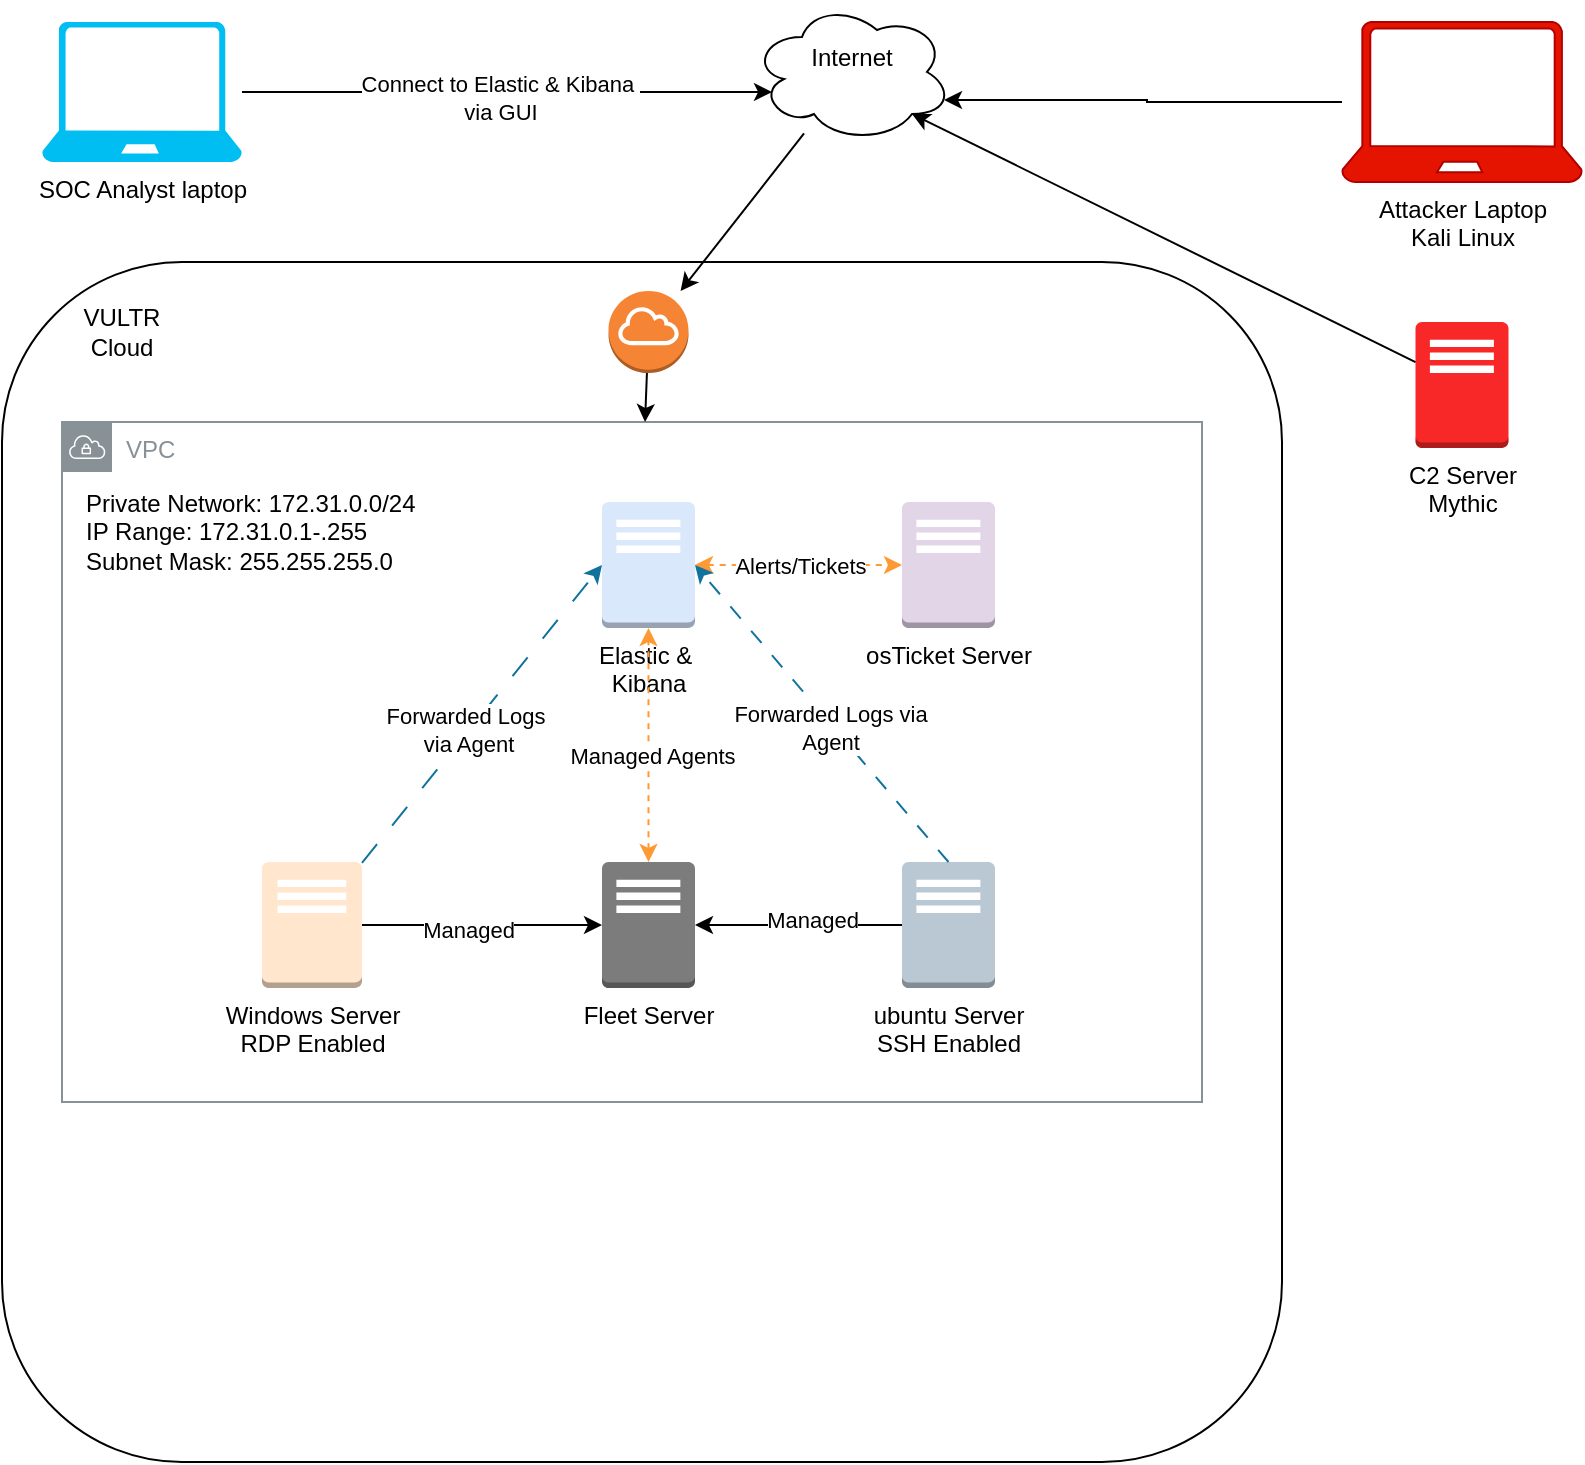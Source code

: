 <mxfile version="24.7.10">
  <diagram name="Page-1" id="8uXgbVnsiFkI5fn-PE1t">
    <mxGraphModel dx="1042" dy="1633" grid="1" gridSize="10" guides="1" tooltips="1" connect="1" arrows="1" fold="1" page="1" pageScale="1" pageWidth="850" pageHeight="1100" background="#FFFFFF" math="0" shadow="0">
      <root>
        <mxCell id="0" />
        <mxCell id="1" parent="0" />
        <mxCell id="-dqIKU70jWa9wTGbZ1hN-7" value="" style="rounded=1;whiteSpace=wrap;html=1;" parent="1" vertex="1">
          <mxGeometry x="50" y="120" width="640" height="600" as="geometry" />
        </mxCell>
        <mxCell id="-dqIKU70jWa9wTGbZ1hN-6" value="C2 Server&lt;div&gt;Mythic&lt;br&gt;&lt;div&gt;&lt;br&gt;&lt;/div&gt;&lt;/div&gt;" style="outlineConnect=0;dashed=0;verticalLabelPosition=bottom;verticalAlign=top;align=center;html=1;shape=mxgraph.aws3.traditional_server;fillColor=#F82828;strokeColor=#b85450;" parent="1" vertex="1">
          <mxGeometry x="756.75" y="150" width="46.5" height="63" as="geometry" />
        </mxCell>
        <mxCell id="-dqIKU70jWa9wTGbZ1hN-8" value="VULTR Cloud" style="text;html=1;align=center;verticalAlign=middle;whiteSpace=wrap;rounded=0;" parent="1" vertex="1">
          <mxGeometry x="80" y="140" width="60" height="30" as="geometry" />
        </mxCell>
        <mxCell id="-dqIKU70jWa9wTGbZ1hN-12" value="VPC" style="sketch=0;outlineConnect=0;gradientColor=none;html=1;whiteSpace=wrap;fontSize=12;fontStyle=0;shape=mxgraph.aws4.group;grIcon=mxgraph.aws4.group_vpc;strokeColor=#879196;fillColor=none;verticalAlign=top;align=left;spacingLeft=30;fontColor=#879196;dashed=0;" parent="1" vertex="1">
          <mxGeometry x="80" y="200" width="570" height="340" as="geometry" />
        </mxCell>
        <mxCell id="-dqIKU70jWa9wTGbZ1hN-1" value="Elastic &amp;amp;&amp;nbsp;&lt;div&gt;Kibana&lt;/div&gt;" style="outlineConnect=0;dashed=0;verticalLabelPosition=bottom;verticalAlign=top;align=center;html=1;shape=mxgraph.aws3.traditional_server;fillColor=#dae8fc;strokeColor=#6c8ebf;" parent="1" vertex="1">
          <mxGeometry x="350" y="240" width="46.5" height="63" as="geometry" />
        </mxCell>
        <mxCell id="-dqIKU70jWa9wTGbZ1hN-14" style="edgeStyle=orthogonalEdgeStyle;rounded=0;orthogonalLoop=1;jettySize=auto;html=1;exitX=1;exitY=0.5;exitDx=0;exitDy=0;exitPerimeter=0;" parent="1" source="-dqIKU70jWa9wTGbZ1hN-2" target="-dqIKU70jWa9wTGbZ1hN-5" edge="1">
          <mxGeometry relative="1" as="geometry" />
        </mxCell>
        <mxCell id="-dqIKU70jWa9wTGbZ1hN-16" value="Managed" style="edgeLabel;html=1;align=center;verticalAlign=middle;resizable=0;points=[];" parent="-dqIKU70jWa9wTGbZ1hN-14" vertex="1" connectable="0">
          <mxGeometry x="-0.12" y="-2" relative="1" as="geometry">
            <mxPoint as="offset" />
          </mxGeometry>
        </mxCell>
        <mxCell id="-dqIKU70jWa9wTGbZ1hN-2" value="Windows Server&lt;div&gt;RDP Enabled&lt;/div&gt;" style="outlineConnect=0;dashed=0;verticalLabelPosition=bottom;verticalAlign=top;align=center;html=1;shape=mxgraph.aws3.traditional_server;fillColor=#ffe6cc;strokeColor=#d79b00;" parent="1" vertex="1">
          <mxGeometry x="180" y="420" width="50" height="63" as="geometry" />
        </mxCell>
        <mxCell id="-dqIKU70jWa9wTGbZ1hN-15" style="edgeStyle=orthogonalEdgeStyle;rounded=0;orthogonalLoop=1;jettySize=auto;html=1;exitX=0;exitY=0.5;exitDx=0;exitDy=0;exitPerimeter=0;" parent="1" source="-dqIKU70jWa9wTGbZ1hN-3" target="-dqIKU70jWa9wTGbZ1hN-5" edge="1">
          <mxGeometry relative="1" as="geometry" />
        </mxCell>
        <mxCell id="-dqIKU70jWa9wTGbZ1hN-17" value="Managed" style="edgeLabel;html=1;align=center;verticalAlign=middle;resizable=0;points=[];" parent="-dqIKU70jWa9wTGbZ1hN-15" vertex="1" connectable="0">
          <mxGeometry x="-0.127" y="-3" relative="1" as="geometry">
            <mxPoint as="offset" />
          </mxGeometry>
        </mxCell>
        <mxCell id="-dqIKU70jWa9wTGbZ1hN-3" value="ubuntu Server&lt;div&gt;SSH Enabled&lt;/div&gt;" style="outlineConnect=0;dashed=0;verticalLabelPosition=bottom;verticalAlign=top;align=center;html=1;shape=mxgraph.aws3.traditional_server;fillColor=#bac8d3;strokeColor=#23445d;" parent="1" vertex="1">
          <mxGeometry x="500" y="420" width="46.5" height="63" as="geometry" />
        </mxCell>
        <mxCell id="-dqIKU70jWa9wTGbZ1hN-18" style="edgeStyle=orthogonalEdgeStyle;rounded=0;orthogonalLoop=1;jettySize=auto;html=1;startArrow=classic;startFill=1;strokeColor=#FF9933;dashed=1;" parent="1" source="-dqIKU70jWa9wTGbZ1hN-5" target="-dqIKU70jWa9wTGbZ1hN-1" edge="1">
          <mxGeometry relative="1" as="geometry" />
        </mxCell>
        <mxCell id="-dqIKU70jWa9wTGbZ1hN-22" value="Managed Agents" style="edgeLabel;html=1;align=center;verticalAlign=middle;resizable=0;points=[];" parent="-dqIKU70jWa9wTGbZ1hN-18" vertex="1" connectable="0">
          <mxGeometry x="-0.087" y="-1" relative="1" as="geometry">
            <mxPoint as="offset" />
          </mxGeometry>
        </mxCell>
        <mxCell id="-dqIKU70jWa9wTGbZ1hN-5" value="Fleet Server" style="outlineConnect=0;dashed=0;verticalLabelPosition=bottom;verticalAlign=top;align=center;html=1;shape=mxgraph.aws3.traditional_server;fillColor=#7D7C7C;gradientColor=none;" parent="1" vertex="1">
          <mxGeometry x="350" y="420" width="46.5" height="63" as="geometry" />
        </mxCell>
        <mxCell id="-dqIKU70jWa9wTGbZ1hN-4" value="osTicket Server" style="outlineConnect=0;dashed=0;verticalLabelPosition=bottom;verticalAlign=top;align=center;html=1;shape=mxgraph.aws3.traditional_server;fillColor=#e1d5e7;strokeColor=#9673a6;" parent="1" vertex="1">
          <mxGeometry x="500" y="240" width="46.5" height="63" as="geometry" />
        </mxCell>
        <mxCell id="-dqIKU70jWa9wTGbZ1hN-20" style="edgeStyle=orthogonalEdgeStyle;rounded=0;orthogonalLoop=1;jettySize=auto;html=1;exitX=1;exitY=0.5;exitDx=0;exitDy=0;exitPerimeter=0;entryX=0;entryY=0.5;entryDx=0;entryDy=0;entryPerimeter=0;startArrow=classic;startFill=1;fillColor=#fad7ac;strokeColor=#FF9933;dashed=1;" parent="1" source="-dqIKU70jWa9wTGbZ1hN-1" target="-dqIKU70jWa9wTGbZ1hN-4" edge="1">
          <mxGeometry relative="1" as="geometry" />
        </mxCell>
        <mxCell id="-dqIKU70jWa9wTGbZ1hN-21" value="Alerts/Tickets" style="edgeLabel;html=1;align=center;verticalAlign=middle;resizable=0;points=[];" parent="-dqIKU70jWa9wTGbZ1hN-20" vertex="1" connectable="0">
          <mxGeometry x="0.011" relative="1" as="geometry">
            <mxPoint as="offset" />
          </mxGeometry>
        </mxCell>
        <mxCell id="-dqIKU70jWa9wTGbZ1hN-23" style="rounded=0;orthogonalLoop=1;jettySize=auto;html=1;entryX=0;entryY=0.5;entryDx=0;entryDy=0;entryPerimeter=0;dashed=1;dashPattern=12 12;fillColor=#b1ddf0;strokeColor=#10739e;" parent="1" source="-dqIKU70jWa9wTGbZ1hN-2" target="-dqIKU70jWa9wTGbZ1hN-1" edge="1">
          <mxGeometry relative="1" as="geometry" />
        </mxCell>
        <mxCell id="-dqIKU70jWa9wTGbZ1hN-25" value="Forwarded Logs&amp;nbsp;&lt;div&gt;via Agent&lt;/div&gt;" style="edgeLabel;html=1;align=center;verticalAlign=middle;resizable=0;points=[];" parent="-dqIKU70jWa9wTGbZ1hN-23" vertex="1" connectable="0">
          <mxGeometry x="-0.106" y="1" relative="1" as="geometry">
            <mxPoint as="offset" />
          </mxGeometry>
        </mxCell>
        <mxCell id="-dqIKU70jWa9wTGbZ1hN-24" style="rounded=0;orthogonalLoop=1;jettySize=auto;html=1;exitX=0.5;exitY=0;exitDx=0;exitDy=0;exitPerimeter=0;entryX=1;entryY=0.5;entryDx=0;entryDy=0;entryPerimeter=0;fillColor=#b1ddf0;strokeColor=#10739e;dashed=1;dashPattern=8 8;" parent="1" source="-dqIKU70jWa9wTGbZ1hN-3" target="-dqIKU70jWa9wTGbZ1hN-1" edge="1">
          <mxGeometry relative="1" as="geometry" />
        </mxCell>
        <mxCell id="-dqIKU70jWa9wTGbZ1hN-26" value="Forwarded Logs via&lt;div&gt;Agent&lt;/div&gt;" style="edgeLabel;html=1;align=center;verticalAlign=middle;resizable=0;points=[];" parent="-dqIKU70jWa9wTGbZ1hN-24" vertex="1" connectable="0">
          <mxGeometry x="-0.084" y="2" relative="1" as="geometry">
            <mxPoint as="offset" />
          </mxGeometry>
        </mxCell>
        <mxCell id="-dqIKU70jWa9wTGbZ1hN-27" value="Private Network:&amp;nbsp;&lt;span style=&quot;background-color: initial;&quot;&gt;172.31.0.0/24&lt;/span&gt;&lt;div&gt;IP Range: 172.31.0.1-.255&lt;/div&gt;&lt;div&gt;Subnet Mask: 255.255.255.0&lt;/div&gt;" style="text;html=1;align=left;verticalAlign=middle;whiteSpace=wrap;rounded=0;" parent="1" vertex="1">
          <mxGeometry x="90" y="240" width="170" height="30" as="geometry" />
        </mxCell>
        <mxCell id="-dqIKU70jWa9wTGbZ1hN-28" value="" style="outlineConnect=0;dashed=0;verticalLabelPosition=bottom;verticalAlign=top;align=center;html=1;shape=mxgraph.aws3.internet_gateway;fillColor=#F58534;gradientColor=none;" parent="1" vertex="1">
          <mxGeometry x="353.25" y="134.5" width="40" height="41" as="geometry" />
        </mxCell>
        <mxCell id="-dqIKU70jWa9wTGbZ1hN-30" style="rounded=0;orthogonalLoop=1;jettySize=auto;html=1;" parent="1" source="-dqIKU70jWa9wTGbZ1hN-29" target="-dqIKU70jWa9wTGbZ1hN-28" edge="1">
          <mxGeometry relative="1" as="geometry" />
        </mxCell>
        <mxCell id="-dqIKU70jWa9wTGbZ1hN-29" value="Internet&lt;div&gt;&lt;br&gt;&lt;/div&gt;" style="ellipse;shape=cloud;whiteSpace=wrap;html=1;" parent="1" vertex="1">
          <mxGeometry x="425" y="-10" width="100" height="70" as="geometry" />
        </mxCell>
        <mxCell id="-dqIKU70jWa9wTGbZ1hN-31" style="rounded=0;orthogonalLoop=1;jettySize=auto;html=1;" parent="1" source="-dqIKU70jWa9wTGbZ1hN-28" target="-dqIKU70jWa9wTGbZ1hN-12" edge="1">
          <mxGeometry relative="1" as="geometry" />
        </mxCell>
        <mxCell id="-dqIKU70jWa9wTGbZ1hN-32" value="SOC Analyst laptop" style="verticalLabelPosition=bottom;html=1;verticalAlign=top;align=center;strokeColor=none;fillColor=#00BEF2;shape=mxgraph.azure.laptop;pointerEvents=1;" parent="1" vertex="1">
          <mxGeometry x="70" width="100" height="70" as="geometry" />
        </mxCell>
        <mxCell id="-dqIKU70jWa9wTGbZ1hN-33" style="edgeStyle=orthogonalEdgeStyle;rounded=0;orthogonalLoop=1;jettySize=auto;html=1;entryX=0.1;entryY=0.643;entryDx=0;entryDy=0;entryPerimeter=0;" parent="1" source="-dqIKU70jWa9wTGbZ1hN-32" target="-dqIKU70jWa9wTGbZ1hN-29" edge="1">
          <mxGeometry relative="1" as="geometry" />
        </mxCell>
        <mxCell id="-dqIKU70jWa9wTGbZ1hN-34" value="Connect to Elastic &amp;amp; Kibana&amp;nbsp;&lt;div&gt;via GUI&lt;/div&gt;" style="edgeLabel;html=1;align=center;verticalAlign=middle;resizable=0;points=[];" parent="-dqIKU70jWa9wTGbZ1hN-33" vertex="1" connectable="0">
          <mxGeometry x="-0.028" y="-3" relative="1" as="geometry">
            <mxPoint as="offset" />
          </mxGeometry>
        </mxCell>
        <mxCell id="-dqIKU70jWa9wTGbZ1hN-35" value="&lt;font color=&quot;#000000&quot;&gt;Attacker Laptop&lt;/font&gt;&lt;div&gt;&lt;font color=&quot;#000000&quot;&gt;Kali Linux&lt;/font&gt;&lt;/div&gt;" style="verticalLabelPosition=bottom;html=1;verticalAlign=top;align=center;strokeColor=#B20000;fillColor=#e51400;shape=mxgraph.azure.laptop;pointerEvents=1;fontColor=#ffffff;" parent="1" vertex="1">
          <mxGeometry x="720" width="120" height="80" as="geometry" />
        </mxCell>
        <mxCell id="-dqIKU70jWa9wTGbZ1hN-38" style="edgeStyle=orthogonalEdgeStyle;rounded=0;orthogonalLoop=1;jettySize=auto;html=1;entryX=0.96;entryY=0.7;entryDx=0;entryDy=0;entryPerimeter=0;" parent="1" source="-dqIKU70jWa9wTGbZ1hN-35" target="-dqIKU70jWa9wTGbZ1hN-29" edge="1">
          <mxGeometry relative="1" as="geometry" />
        </mxCell>
        <mxCell id="-dqIKU70jWa9wTGbZ1hN-39" style="rounded=0;orthogonalLoop=1;jettySize=auto;html=1;entryX=0.8;entryY=0.8;entryDx=0;entryDy=0;entryPerimeter=0;" parent="1" source="-dqIKU70jWa9wTGbZ1hN-6" target="-dqIKU70jWa9wTGbZ1hN-29" edge="1">
          <mxGeometry relative="1" as="geometry" />
        </mxCell>
      </root>
    </mxGraphModel>
  </diagram>
</mxfile>
